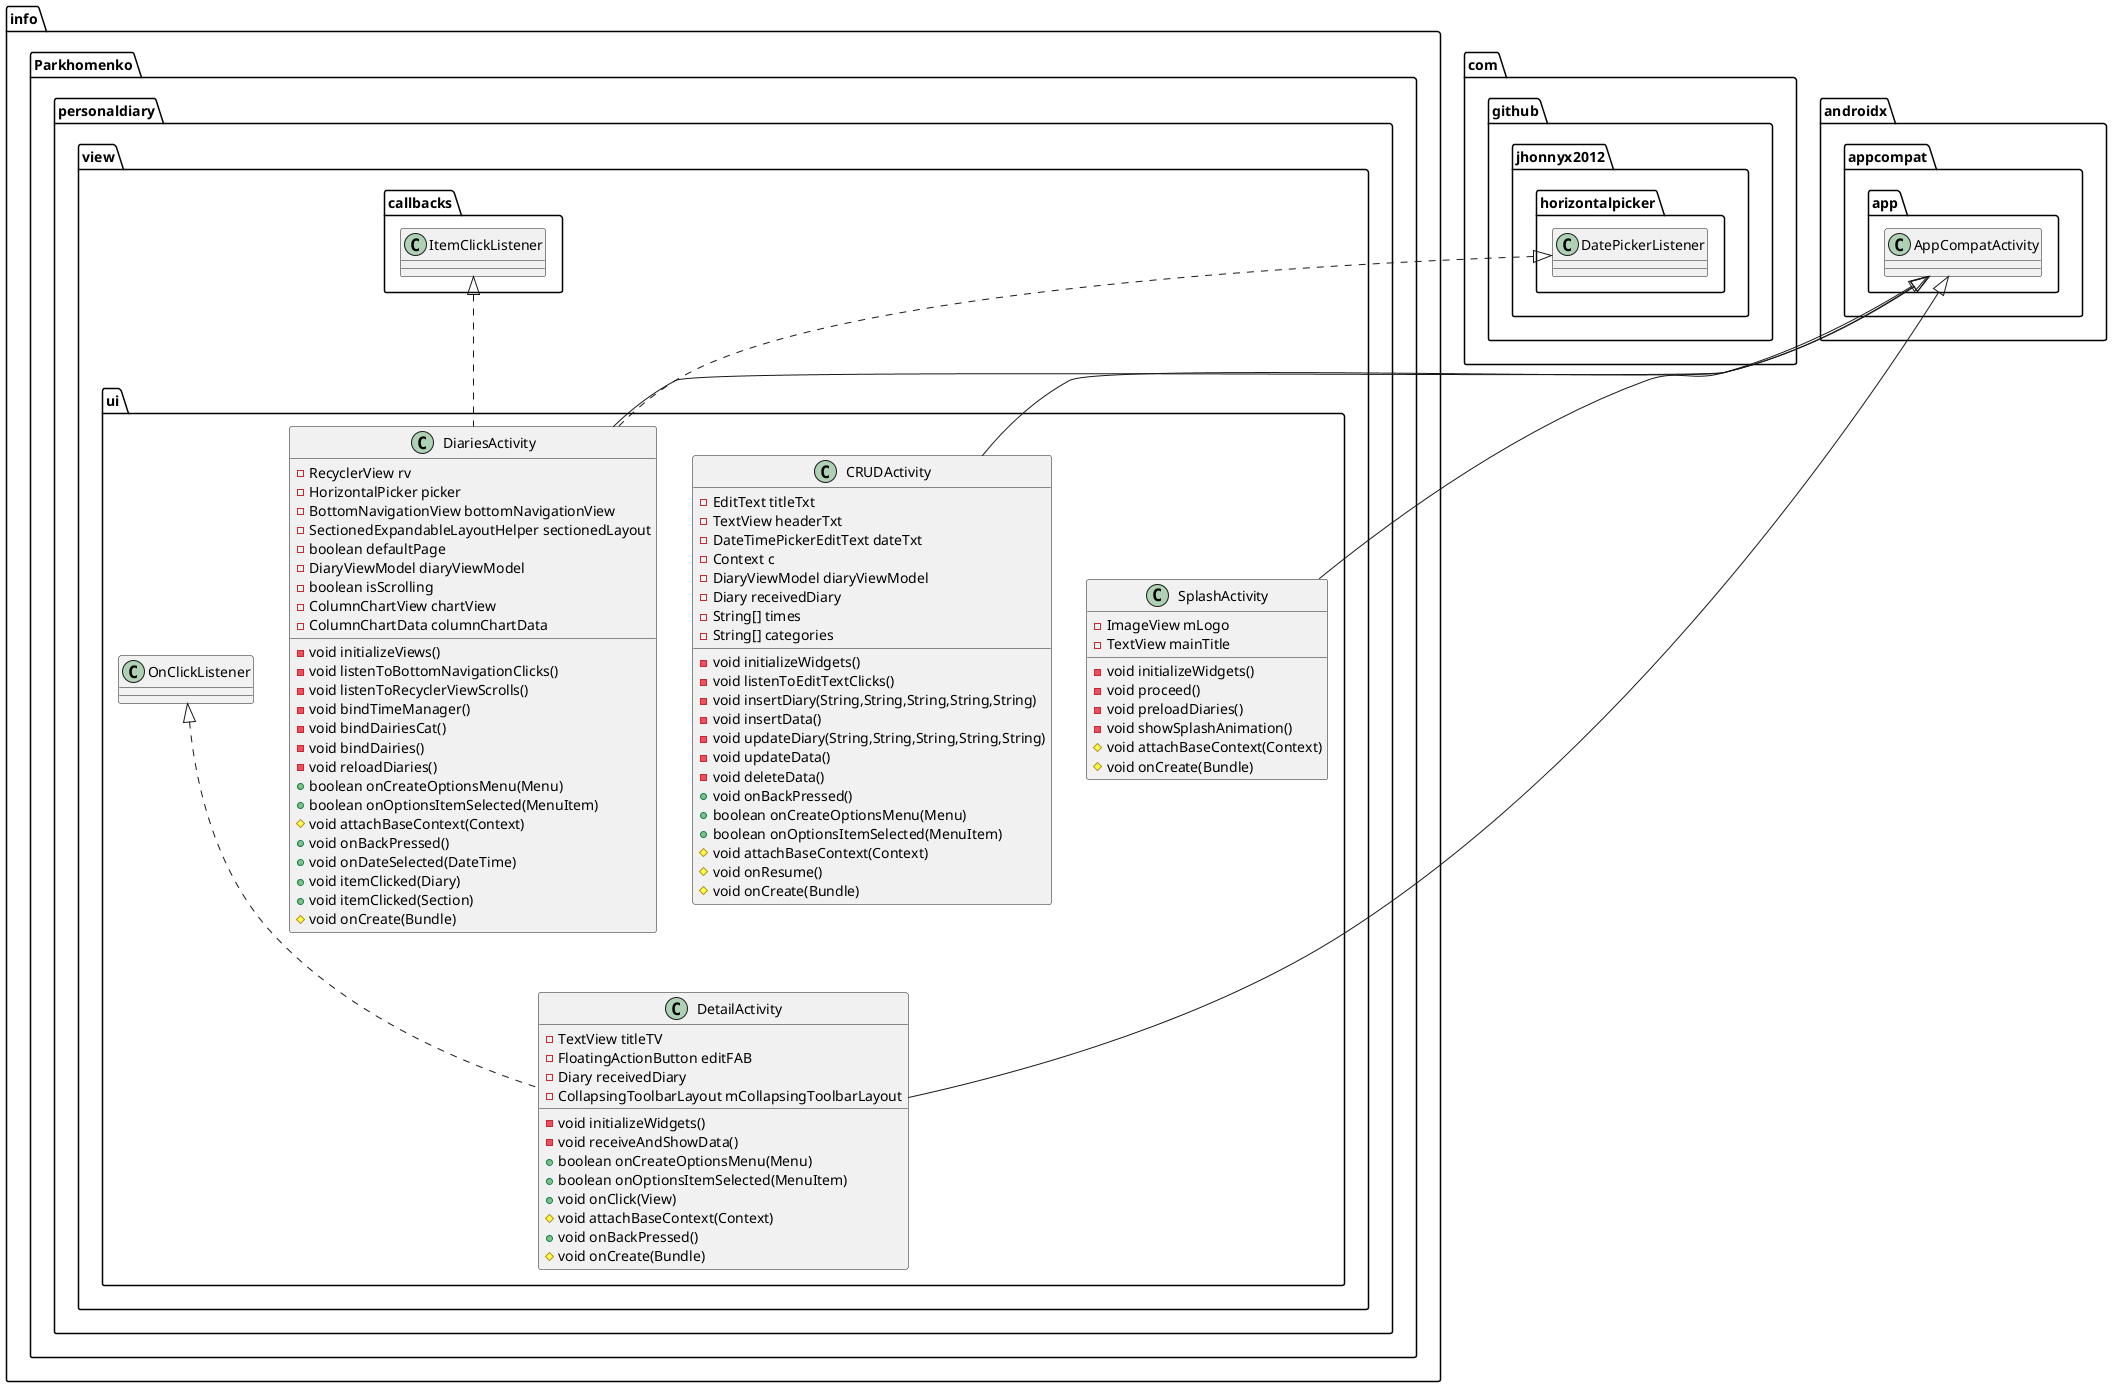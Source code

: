@startuml
class info.Parkhomenko.personaldiary.view.ui.SplashActivity {
- ImageView mLogo
- TextView mainTitle
- void initializeWidgets()
- void proceed()
- void preloadDiaries()
- void showSplashAnimation()
# void attachBaseContext(Context)
# void onCreate(Bundle)
}
class info.Parkhomenko.personaldiary.view.ui.DetailActivity {
- TextView titleTV
- FloatingActionButton editFAB
- Diary receivedDiary
- CollapsingToolbarLayout mCollapsingToolbarLayout
- void initializeWidgets()
- void receiveAndShowData()
+ boolean onCreateOptionsMenu(Menu)
+ boolean onOptionsItemSelected(MenuItem)
+ void onClick(View)
# void attachBaseContext(Context)
+ void onBackPressed()
# void onCreate(Bundle)
}
class info.Parkhomenko.personaldiary.view.ui.DiariesActivity {
- RecyclerView rv
- HorizontalPicker picker
- BottomNavigationView bottomNavigationView
- SectionedExpandableLayoutHelper sectionedLayout
- boolean defaultPage
- DiaryViewModel diaryViewModel
- boolean isScrolling
- ColumnChartView chartView
- ColumnChartData columnChartData
- void initializeViews()
- void listenToBottomNavigationClicks()
- void listenToRecyclerViewScrolls()
- void bindTimeManager()
- void bindDairiesCat()
- void bindDairies()
- void reloadDiaries()
+ boolean onCreateOptionsMenu(Menu)
+ boolean onOptionsItemSelected(MenuItem)
# void attachBaseContext(Context)
+ void onBackPressed()
+ void onDateSelected(DateTime)
+ void itemClicked(Diary)
+ void itemClicked(Section)
# void onCreate(Bundle)
}
class info.Parkhomenko.personaldiary.view.ui.CRUDActivity {
- EditText titleTxt
- TextView headerTxt
- DateTimePickerEditText dateTxt
- Context c
- DiaryViewModel diaryViewModel
- Diary receivedDiary
- String[] times
- String[] categories
- void initializeWidgets()
- void listenToEditTextClicks()
- void insertDiary(String,String,String,String,String)
- void insertData()
- void updateDiary(String,String,String,String,String)
- void updateData()
- void deleteData()
+ void onBackPressed()
+ boolean onCreateOptionsMenu(Menu)
+ boolean onOptionsItemSelected(MenuItem)
# void attachBaseContext(Context)
# void onResume()
# void onCreate(Bundle)
}


androidx.appcompat.app.AppCompatActivity <|-- info.Parkhomenko.personaldiary.view.ui.SplashActivity
info.Parkhomenko.personaldiary.view.ui.OnClickListener <|.. info.Parkhomenko.personaldiary.view.ui.DetailActivity
androidx.appcompat.app.AppCompatActivity <|-- info.Parkhomenko.personaldiary.view.ui.DetailActivity
com.github.jhonnyx2012.horizontalpicker.DatePickerListener <|.. info.Parkhomenko.personaldiary.view.ui.DiariesActivity
info.Parkhomenko.personaldiary.view.callbacks.ItemClickListener <|.. info.Parkhomenko.personaldiary.view.ui.DiariesActivity
androidx.appcompat.app.AppCompatActivity <|-- info.Parkhomenko.personaldiary.view.ui.DiariesActivity
androidx.appcompat.app.AppCompatActivity <|-- info.Parkhomenko.personaldiary.view.ui.CRUDActivity
@enduml